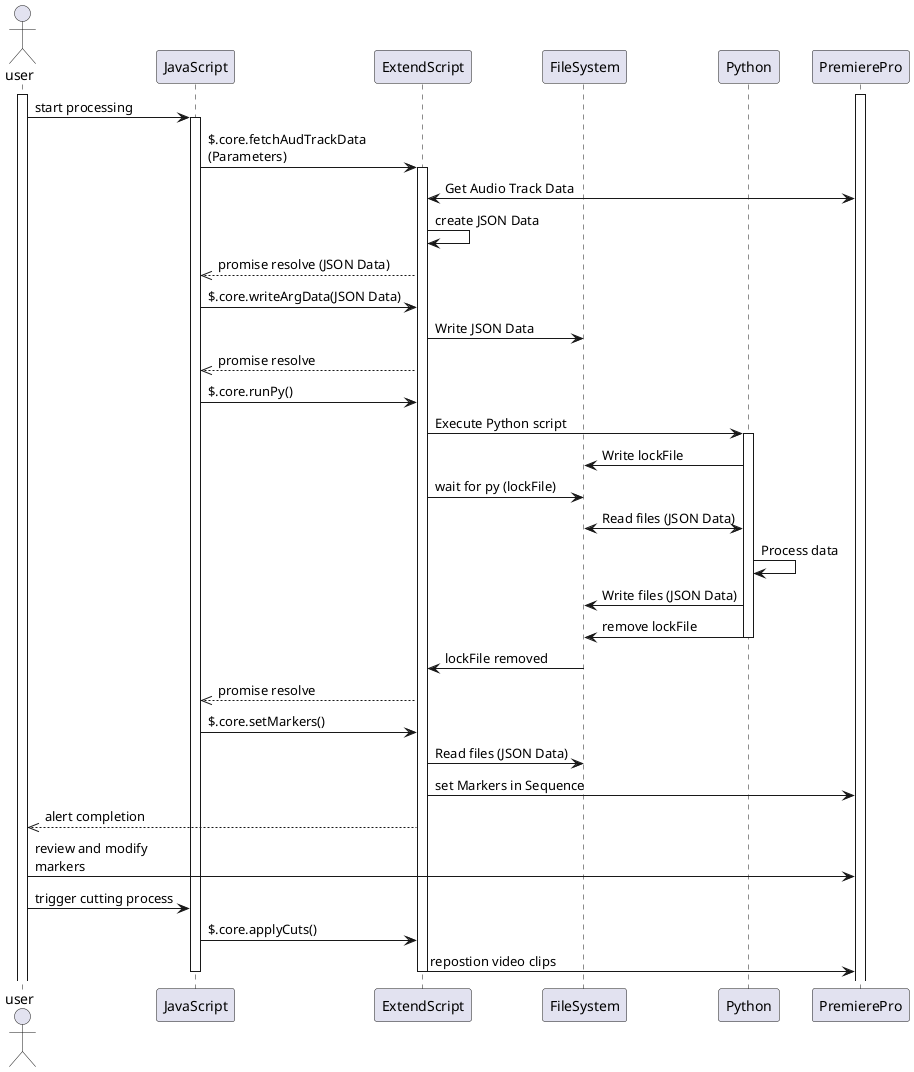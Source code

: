 @startuml logical flow: Audio Analysis

actor user
participant JavaScript as js
participant ExtendScript as es
participant FileSystem as fs
participant Python as py
participant PremierePro as pp

activate user
activate pp

user -> js: start processing
activate js
js -> es: $.core.fetchAudTrackData\n(Parameters)
activate es
es <-> pp: Get Audio Track Data
es -> es: create JSON Data
js <<-- es: promise resolve (JSON Data)
js -> es: $.core.writeArgData(JSON Data)
es -> fs: Write JSON Data
js <<-- es: promise resolve
js -> es: $.core.runPy()

es -> py: Execute Python script
activate py
py -> fs: Write lockFile
es -> fs: wait for py (lockFile)
py <-> fs: Read files (JSON Data)
py -> py: Process data
py -> fs: Write files (JSON Data)
py -> fs: remove lockFile
deactivate py
es <- fs: lockFile removed
js <<-- es: promise resolve
js -> es: $.core.setMarkers()
es -> fs: Read files (JSON Data)
es -> pp: set Markers in Sequence
user <<-- es: alert completion
box cutting process
    user -> pp: review and modify\nmarkers
    user -> js: trigger cutting process
    js -> es: $.core.applyCuts()
    es -> pp: repostion video clips
end box


deactivate js
deactivate es


@enduml
